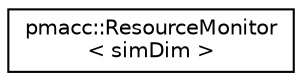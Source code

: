 digraph "Graphical Class Hierarchy"
{
 // LATEX_PDF_SIZE
  edge [fontname="Helvetica",fontsize="10",labelfontname="Helvetica",labelfontsize="10"];
  node [fontname="Helvetica",fontsize="10",shape=record];
  rankdir="LR";
  Node0 [label="pmacc::ResourceMonitor\l\< simDim \>",height=0.2,width=0.4,color="black", fillcolor="white", style="filled",URL="$classpmacc_1_1_resource_monitor.html",tooltip=" "];
}

